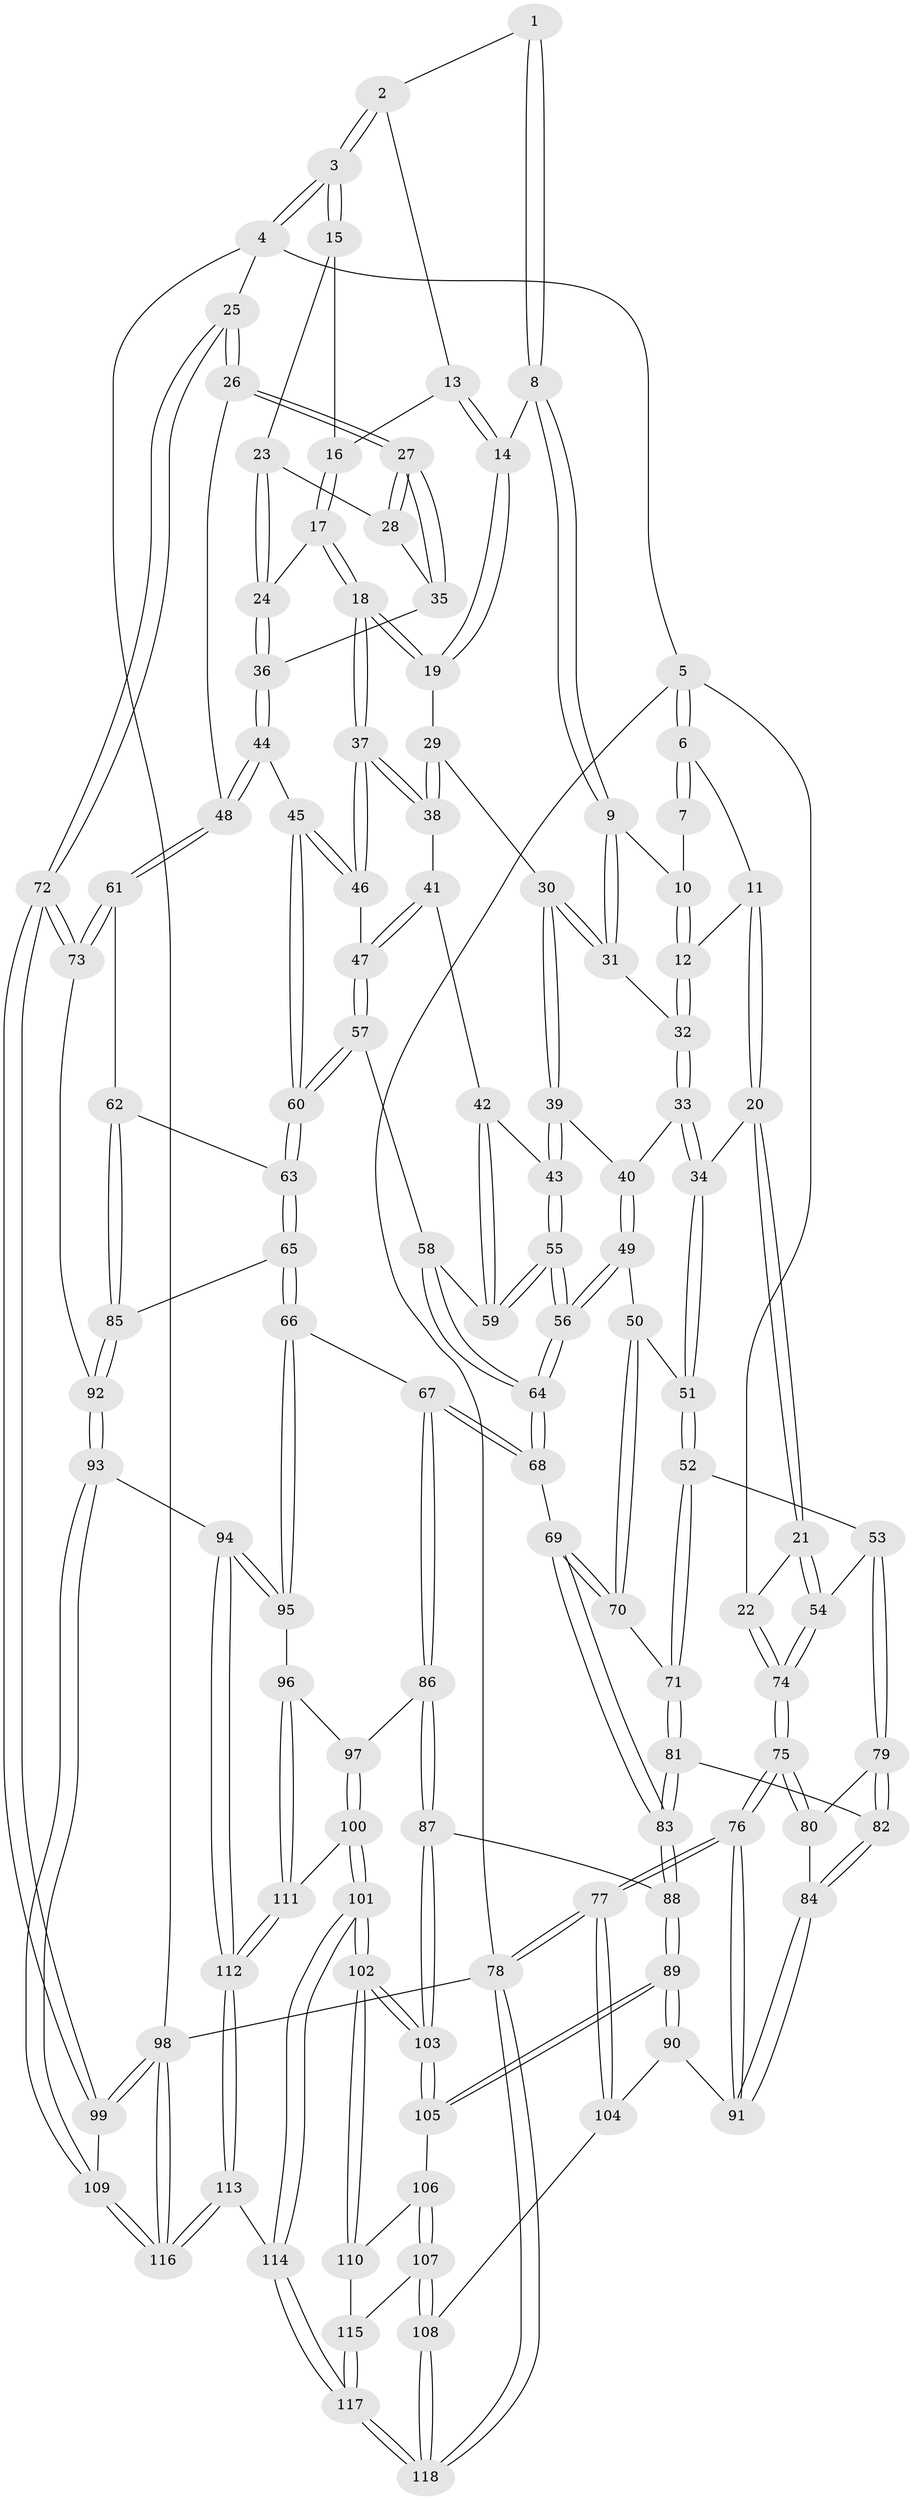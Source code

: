 // Generated by graph-tools (version 1.1) at 2025/51/03/09/25 03:51:10]
// undirected, 118 vertices, 292 edges
graph export_dot {
graph [start="1"]
  node [color=gray90,style=filled];
  1 [pos="+0.43588733182225453+0"];
  2 [pos="+0.6659569509000126+0"];
  3 [pos="+1+0"];
  4 [pos="+1+0"];
  5 [pos="+0+0"];
  6 [pos="+0+0"];
  7 [pos="+0.42645923537433905+0"];
  8 [pos="+0.4929926845568078+0.11502663624853289"];
  9 [pos="+0.42285813283076584+0.13876191900340376"];
  10 [pos="+0.39849852637045835+0"];
  11 [pos="+0.19661294183354813+0.07749085982847757"];
  12 [pos="+0.2802899612067331+0.1255910977636997"];
  13 [pos="+0.6630211107622075+0"];
  14 [pos="+0.557749342708485+0.12358086028744791"];
  15 [pos="+0.9281026668200363+0.07810456103749504"];
  16 [pos="+0.72660959127192+0.0716311712041789"];
  17 [pos="+0.7233883374620886+0.18149404476489253"];
  18 [pos="+0.6541968141495743+0.22756484408676778"];
  19 [pos="+0.5695532245291658+0.14260740218462856"];
  20 [pos="+0.05217799568514656+0.2545475997744383"];
  21 [pos="+0.0062181066284973385+0.25900041085107495"];
  22 [pos="+0+0.2029728484986161"];
  23 [pos="+0.9187694248554257+0.09788435171624106"];
  24 [pos="+0.8040599799030439+0.19527552721814612"];
  25 [pos="+1+0.3536470239766073"];
  26 [pos="+1+0.35165723911613334"];
  27 [pos="+1+0.28587832413884856"];
  28 [pos="+0.9425524669621176+0.2052869696091841"];
  29 [pos="+0.4917546366294594+0.22900068496246623"];
  30 [pos="+0.39323309250373883+0.1738171016812285"];
  31 [pos="+0.3902992347775796+0.16498618989018649"];
  32 [pos="+0.2847712756648355+0.1331937802866401"];
  33 [pos="+0.21902766098866872+0.28027283639179135"];
  34 [pos="+0.20322461464266858+0.2915930174522897"];
  35 [pos="+0.8637001923791783+0.27247129120007413"];
  36 [pos="+0.8497263999066741+0.2768739787794322"];
  37 [pos="+0.650087763229953+0.24474905521109444"];
  38 [pos="+0.5084432667444965+0.2672871480634094"];
  39 [pos="+0.39538041942734287+0.3139244321802379"];
  40 [pos="+0.36754096742078984+0.32007765577079883"];
  41 [pos="+0.49673687345231493+0.28300292935549504"];
  42 [pos="+0.4476245971488065+0.33188371507384407"];
  43 [pos="+0.41792604312114284+0.32982195630755673"];
  44 [pos="+0.8368083553880048+0.3640181501402825"];
  45 [pos="+0.7188301006672737+0.359636985909766"];
  46 [pos="+0.6568606625459463+0.3130037450001172"];
  47 [pos="+0.6054875749491854+0.3613791740400485"];
  48 [pos="+0.8879169877825691+0.42271178951366517"];
  49 [pos="+0.28803196897951494+0.43559855673156467"];
  50 [pos="+0.28696500373283446+0.4358908963957739"];
  51 [pos="+0.2166191382998472+0.4453239278727601"];
  52 [pos="+0.18894286170199406+0.4847460004236722"];
  53 [pos="+0.1424028839800872+0.49750497075831784"];
  54 [pos="+0.13979261948072733+0.4957017192970181"];
  55 [pos="+0.3969644871085982+0.4578710182001805"];
  56 [pos="+0.3959699687716033+0.4611673539369972"];
  57 [pos="+0.5635265756372237+0.40761403304503624"];
  58 [pos="+0.5555997853620699+0.4091160287690256"];
  59 [pos="+0.5203000763731578+0.38820151510983153"];
  60 [pos="+0.6990022728008666+0.5770498770153539"];
  61 [pos="+0.8388361370016714+0.5914540225399977"];
  62 [pos="+0.7243016691082973+0.5832987275980103"];
  63 [pos="+0.6999888955349822+0.5801322102354093"];
  64 [pos="+0.4485010343028757+0.5617652425136181"];
  65 [pos="+0.623568656940998+0.634837318904486"];
  66 [pos="+0.5620021753022998+0.6683012106823629"];
  67 [pos="+0.5411818786604853+0.6659852915744471"];
  68 [pos="+0.4476094572401932+0.5909437663609209"];
  69 [pos="+0.416461543659387+0.5985335210754064"];
  70 [pos="+0.3684778427201583+0.5793592309347709"];
  71 [pos="+0.23897863271264896+0.5447882227129521"];
  72 [pos="+1+0.7873549827146175"];
  73 [pos="+0.9142388095652599+0.6705998728726632"];
  74 [pos="+0+0.40540986531935513"];
  75 [pos="+0+0.5739812864091648"];
  76 [pos="+0+0.809508269023635"];
  77 [pos="+0+1"];
  78 [pos="+0+1"];
  79 [pos="+0.1372922035122188+0.5071048562206513"];
  80 [pos="+0.007679394680529506+0.6047718269199189"];
  81 [pos="+0.23836204985820536+0.6715374521139462"];
  82 [pos="+0.14004054534798563+0.6682954029640289"];
  83 [pos="+0.287747621903108+0.7170470257508569"];
  84 [pos="+0.09217931149870887+0.7106103339317995"];
  85 [pos="+0.7397409769333254+0.7720291291561305"];
  86 [pos="+0.44371681339970764+0.7991186011346932"];
  87 [pos="+0.32052357063976233+0.7995780032998794"];
  88 [pos="+0.28776358524199447+0.7381587490219332"];
  89 [pos="+0.12115031765008982+0.8020022040645518"];
  90 [pos="+0.11218071805247037+0.7971978794466291"];
  91 [pos="+0.08259712898496038+0.7559724361919098"];
  92 [pos="+0.7633553871090817+0.8152233759803482"];
  93 [pos="+0.7364391471336184+0.862436687638193"];
  94 [pos="+0.7191086680255685+0.8557623287155832"];
  95 [pos="+0.6067235195099993+0.7703095751460131"];
  96 [pos="+0.5608605565753491+0.8746089640155165"];
  97 [pos="+0.4459461972231165+0.8060528700468664"];
  98 [pos="+1+1"];
  99 [pos="+1+0.8199942518823509"];
  100 [pos="+0.44821331426336586+0.8802622098593393"];
  101 [pos="+0.39178193264144195+1"];
  102 [pos="+0.29719267711013764+0.9030038564475479"];
  103 [pos="+0.30282938227632106+0.8518586185911236"];
  104 [pos="+0.07623445664791773+0.8452997407301756"];
  105 [pos="+0.13141276662599843+0.8178222488960936"];
  106 [pos="+0.14529109757159903+0.8551397545389878"];
  107 [pos="+0.1432404964344572+0.9254514448649646"];
  108 [pos="+0.04184917208684022+0.9720541067298052"];
  109 [pos="+0.7624665460992793+0.9292015967974044"];
  110 [pos="+0.26827740089774604+0.90200013644005"];
  111 [pos="+0.5613333815244221+0.8877059413493593"];
  112 [pos="+0.5693538621292331+0.9154089546502043"];
  113 [pos="+0.5238896908324824+1"];
  114 [pos="+0.4000889477481095+1"];
  115 [pos="+0.15897301463539643+0.9378936313810157"];
  116 [pos="+0.69149807399307+1"];
  117 [pos="+0.291874580104082+1"];
  118 [pos="+0+1"];
  1 -- 2;
  1 -- 8;
  1 -- 8;
  2 -- 3;
  2 -- 3;
  2 -- 13;
  3 -- 4;
  3 -- 4;
  3 -- 15;
  3 -- 15;
  4 -- 5;
  4 -- 25;
  4 -- 98;
  5 -- 6;
  5 -- 6;
  5 -- 22;
  5 -- 78;
  6 -- 7;
  6 -- 7;
  6 -- 11;
  7 -- 10;
  8 -- 9;
  8 -- 9;
  8 -- 14;
  9 -- 10;
  9 -- 31;
  9 -- 31;
  10 -- 12;
  10 -- 12;
  11 -- 12;
  11 -- 20;
  11 -- 20;
  12 -- 32;
  12 -- 32;
  13 -- 14;
  13 -- 14;
  13 -- 16;
  14 -- 19;
  14 -- 19;
  15 -- 16;
  15 -- 23;
  16 -- 17;
  16 -- 17;
  17 -- 18;
  17 -- 18;
  17 -- 24;
  18 -- 19;
  18 -- 19;
  18 -- 37;
  18 -- 37;
  19 -- 29;
  20 -- 21;
  20 -- 21;
  20 -- 34;
  21 -- 22;
  21 -- 54;
  21 -- 54;
  22 -- 74;
  22 -- 74;
  23 -- 24;
  23 -- 24;
  23 -- 28;
  24 -- 36;
  24 -- 36;
  25 -- 26;
  25 -- 26;
  25 -- 72;
  25 -- 72;
  26 -- 27;
  26 -- 27;
  26 -- 48;
  27 -- 28;
  27 -- 28;
  27 -- 35;
  27 -- 35;
  28 -- 35;
  29 -- 30;
  29 -- 38;
  29 -- 38;
  30 -- 31;
  30 -- 31;
  30 -- 39;
  30 -- 39;
  31 -- 32;
  32 -- 33;
  32 -- 33;
  33 -- 34;
  33 -- 34;
  33 -- 40;
  34 -- 51;
  34 -- 51;
  35 -- 36;
  36 -- 44;
  36 -- 44;
  37 -- 38;
  37 -- 38;
  37 -- 46;
  37 -- 46;
  38 -- 41;
  39 -- 40;
  39 -- 43;
  39 -- 43;
  40 -- 49;
  40 -- 49;
  41 -- 42;
  41 -- 47;
  41 -- 47;
  42 -- 43;
  42 -- 59;
  42 -- 59;
  43 -- 55;
  43 -- 55;
  44 -- 45;
  44 -- 48;
  44 -- 48;
  45 -- 46;
  45 -- 46;
  45 -- 60;
  45 -- 60;
  46 -- 47;
  47 -- 57;
  47 -- 57;
  48 -- 61;
  48 -- 61;
  49 -- 50;
  49 -- 56;
  49 -- 56;
  50 -- 51;
  50 -- 70;
  50 -- 70;
  51 -- 52;
  51 -- 52;
  52 -- 53;
  52 -- 71;
  52 -- 71;
  53 -- 54;
  53 -- 79;
  53 -- 79;
  54 -- 74;
  54 -- 74;
  55 -- 56;
  55 -- 56;
  55 -- 59;
  55 -- 59;
  56 -- 64;
  56 -- 64;
  57 -- 58;
  57 -- 60;
  57 -- 60;
  58 -- 59;
  58 -- 64;
  58 -- 64;
  60 -- 63;
  60 -- 63;
  61 -- 62;
  61 -- 73;
  61 -- 73;
  62 -- 63;
  62 -- 85;
  62 -- 85;
  63 -- 65;
  63 -- 65;
  64 -- 68;
  64 -- 68;
  65 -- 66;
  65 -- 66;
  65 -- 85;
  66 -- 67;
  66 -- 95;
  66 -- 95;
  67 -- 68;
  67 -- 68;
  67 -- 86;
  67 -- 86;
  68 -- 69;
  69 -- 70;
  69 -- 70;
  69 -- 83;
  69 -- 83;
  70 -- 71;
  71 -- 81;
  71 -- 81;
  72 -- 73;
  72 -- 73;
  72 -- 99;
  72 -- 99;
  73 -- 92;
  74 -- 75;
  74 -- 75;
  75 -- 76;
  75 -- 76;
  75 -- 80;
  75 -- 80;
  76 -- 77;
  76 -- 77;
  76 -- 91;
  76 -- 91;
  77 -- 78;
  77 -- 78;
  77 -- 104;
  77 -- 104;
  78 -- 118;
  78 -- 118;
  78 -- 98;
  79 -- 80;
  79 -- 82;
  79 -- 82;
  80 -- 84;
  81 -- 82;
  81 -- 83;
  81 -- 83;
  82 -- 84;
  82 -- 84;
  83 -- 88;
  83 -- 88;
  84 -- 91;
  84 -- 91;
  85 -- 92;
  85 -- 92;
  86 -- 87;
  86 -- 87;
  86 -- 97;
  87 -- 88;
  87 -- 103;
  87 -- 103;
  88 -- 89;
  88 -- 89;
  89 -- 90;
  89 -- 90;
  89 -- 105;
  89 -- 105;
  90 -- 91;
  90 -- 104;
  92 -- 93;
  92 -- 93;
  93 -- 94;
  93 -- 109;
  93 -- 109;
  94 -- 95;
  94 -- 95;
  94 -- 112;
  94 -- 112;
  95 -- 96;
  96 -- 97;
  96 -- 111;
  96 -- 111;
  97 -- 100;
  97 -- 100;
  98 -- 99;
  98 -- 99;
  98 -- 116;
  98 -- 116;
  99 -- 109;
  100 -- 101;
  100 -- 101;
  100 -- 111;
  101 -- 102;
  101 -- 102;
  101 -- 114;
  101 -- 114;
  102 -- 103;
  102 -- 103;
  102 -- 110;
  102 -- 110;
  103 -- 105;
  103 -- 105;
  104 -- 108;
  105 -- 106;
  106 -- 107;
  106 -- 107;
  106 -- 110;
  107 -- 108;
  107 -- 108;
  107 -- 115;
  108 -- 118;
  108 -- 118;
  109 -- 116;
  109 -- 116;
  110 -- 115;
  111 -- 112;
  111 -- 112;
  112 -- 113;
  112 -- 113;
  113 -- 114;
  113 -- 116;
  113 -- 116;
  114 -- 117;
  114 -- 117;
  115 -- 117;
  115 -- 117;
  117 -- 118;
  117 -- 118;
}
